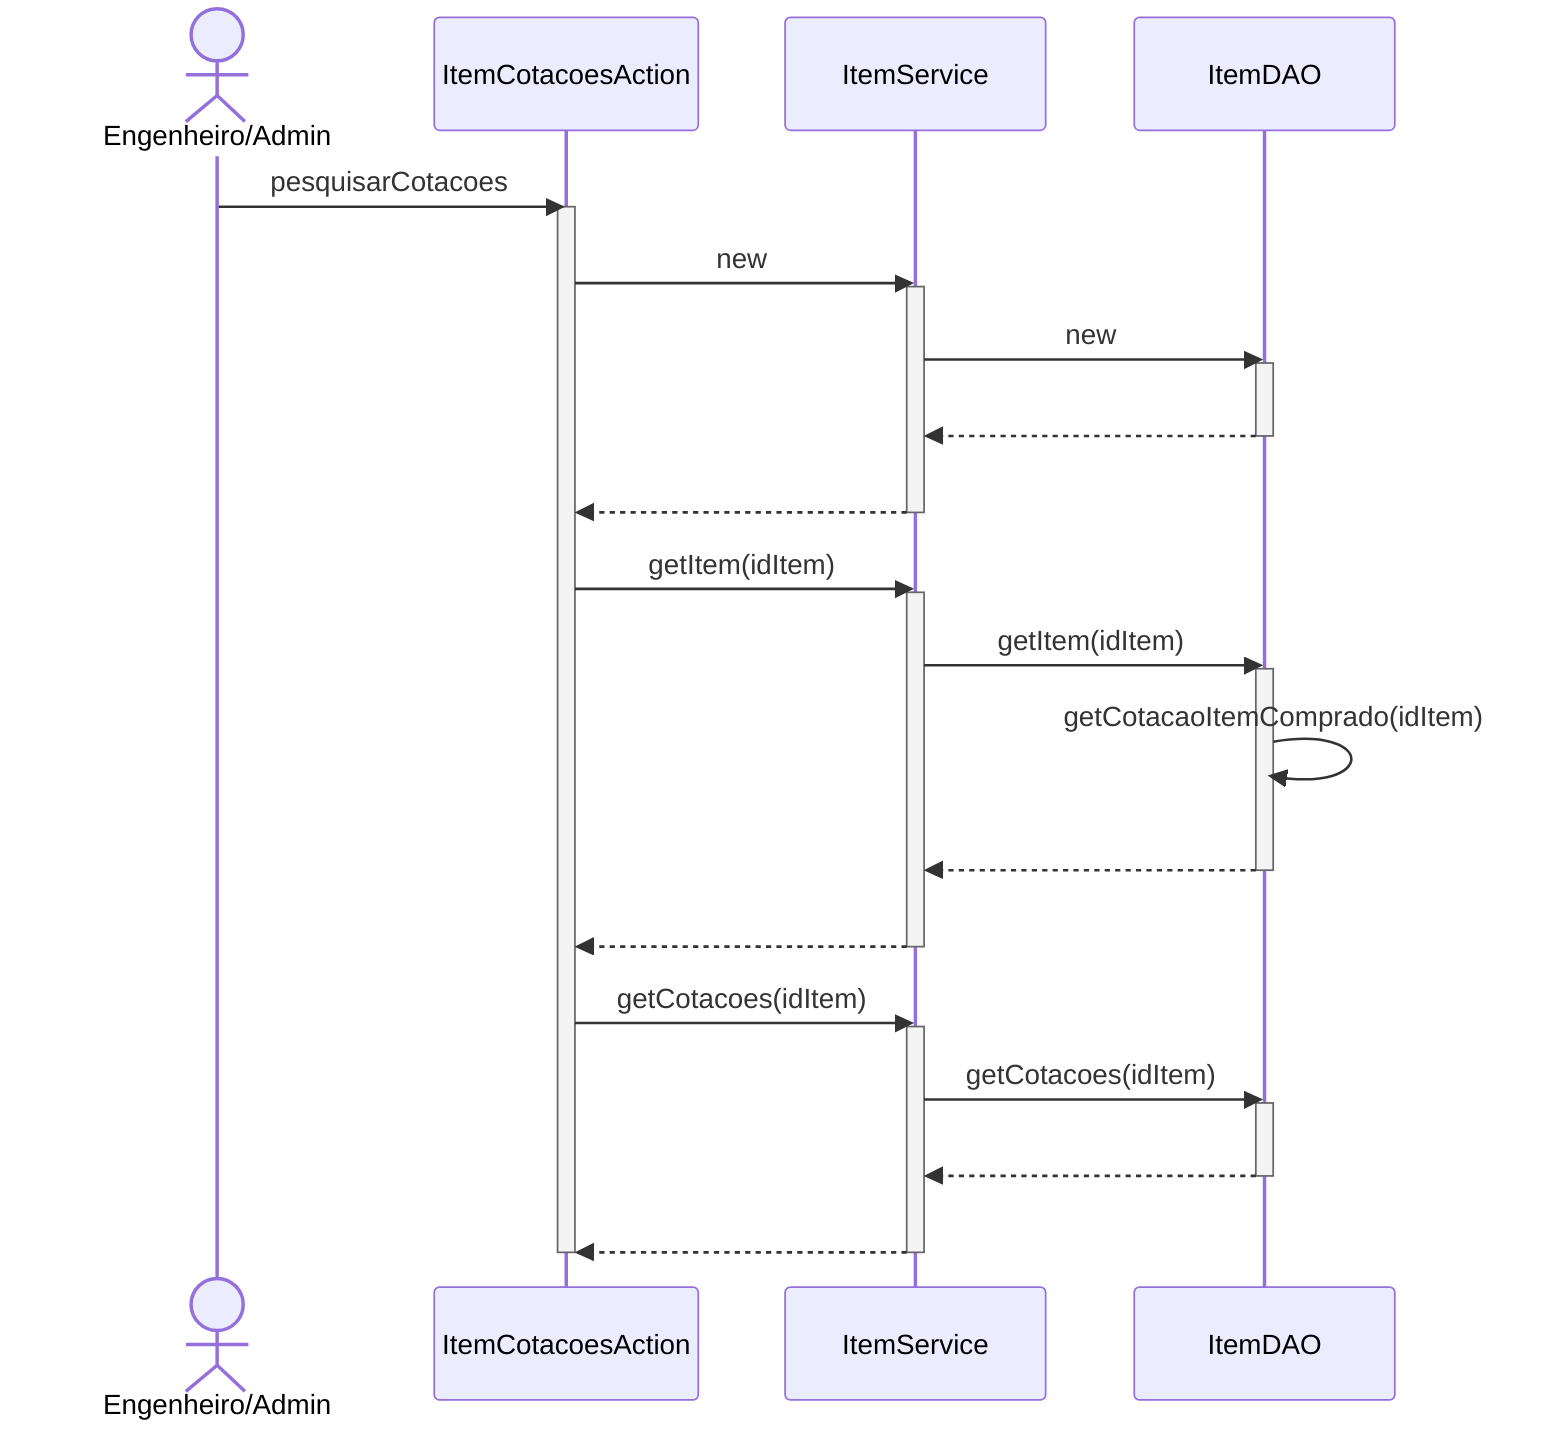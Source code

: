 sequenceDiagram
actor EA as Engenheiro/Admin
EA ->> ItemCotacoesAction : pesquisarCotacoes
activate ItemCotacoesAction
ItemCotacoesAction ->> ItemService : new
activate ItemService
ItemService ->> ItemDAO : new
activate ItemDAO
ItemDAO -->> ItemService : #32; 
deactivate ItemDAO
ItemService -->> ItemCotacoesAction : #32; 
deactivate ItemService
ItemCotacoesAction ->> ItemService : getItem(idItem)
activate ItemService
ItemService ->> ItemDAO : getItem(idItem)
activate ItemDAO
ItemDAO ->> ItemDAO : getCotacaoItemComprado(idItem)
ItemDAO -->> ItemService : #32; 
deactivate ItemDAO
ItemService -->> ItemCotacoesAction : #32; 
deactivate ItemService
ItemCotacoesAction ->> ItemService : getCotacoes(idItem)
activate ItemService
ItemService ->> ItemDAO : getCotacoes(idItem)
activate ItemDAO
ItemDAO -->> ItemService : #32; 
deactivate ItemDAO
ItemService -->> ItemCotacoesAction : #32; 
deactivate ItemService
deactivate ItemCotacoesAction
